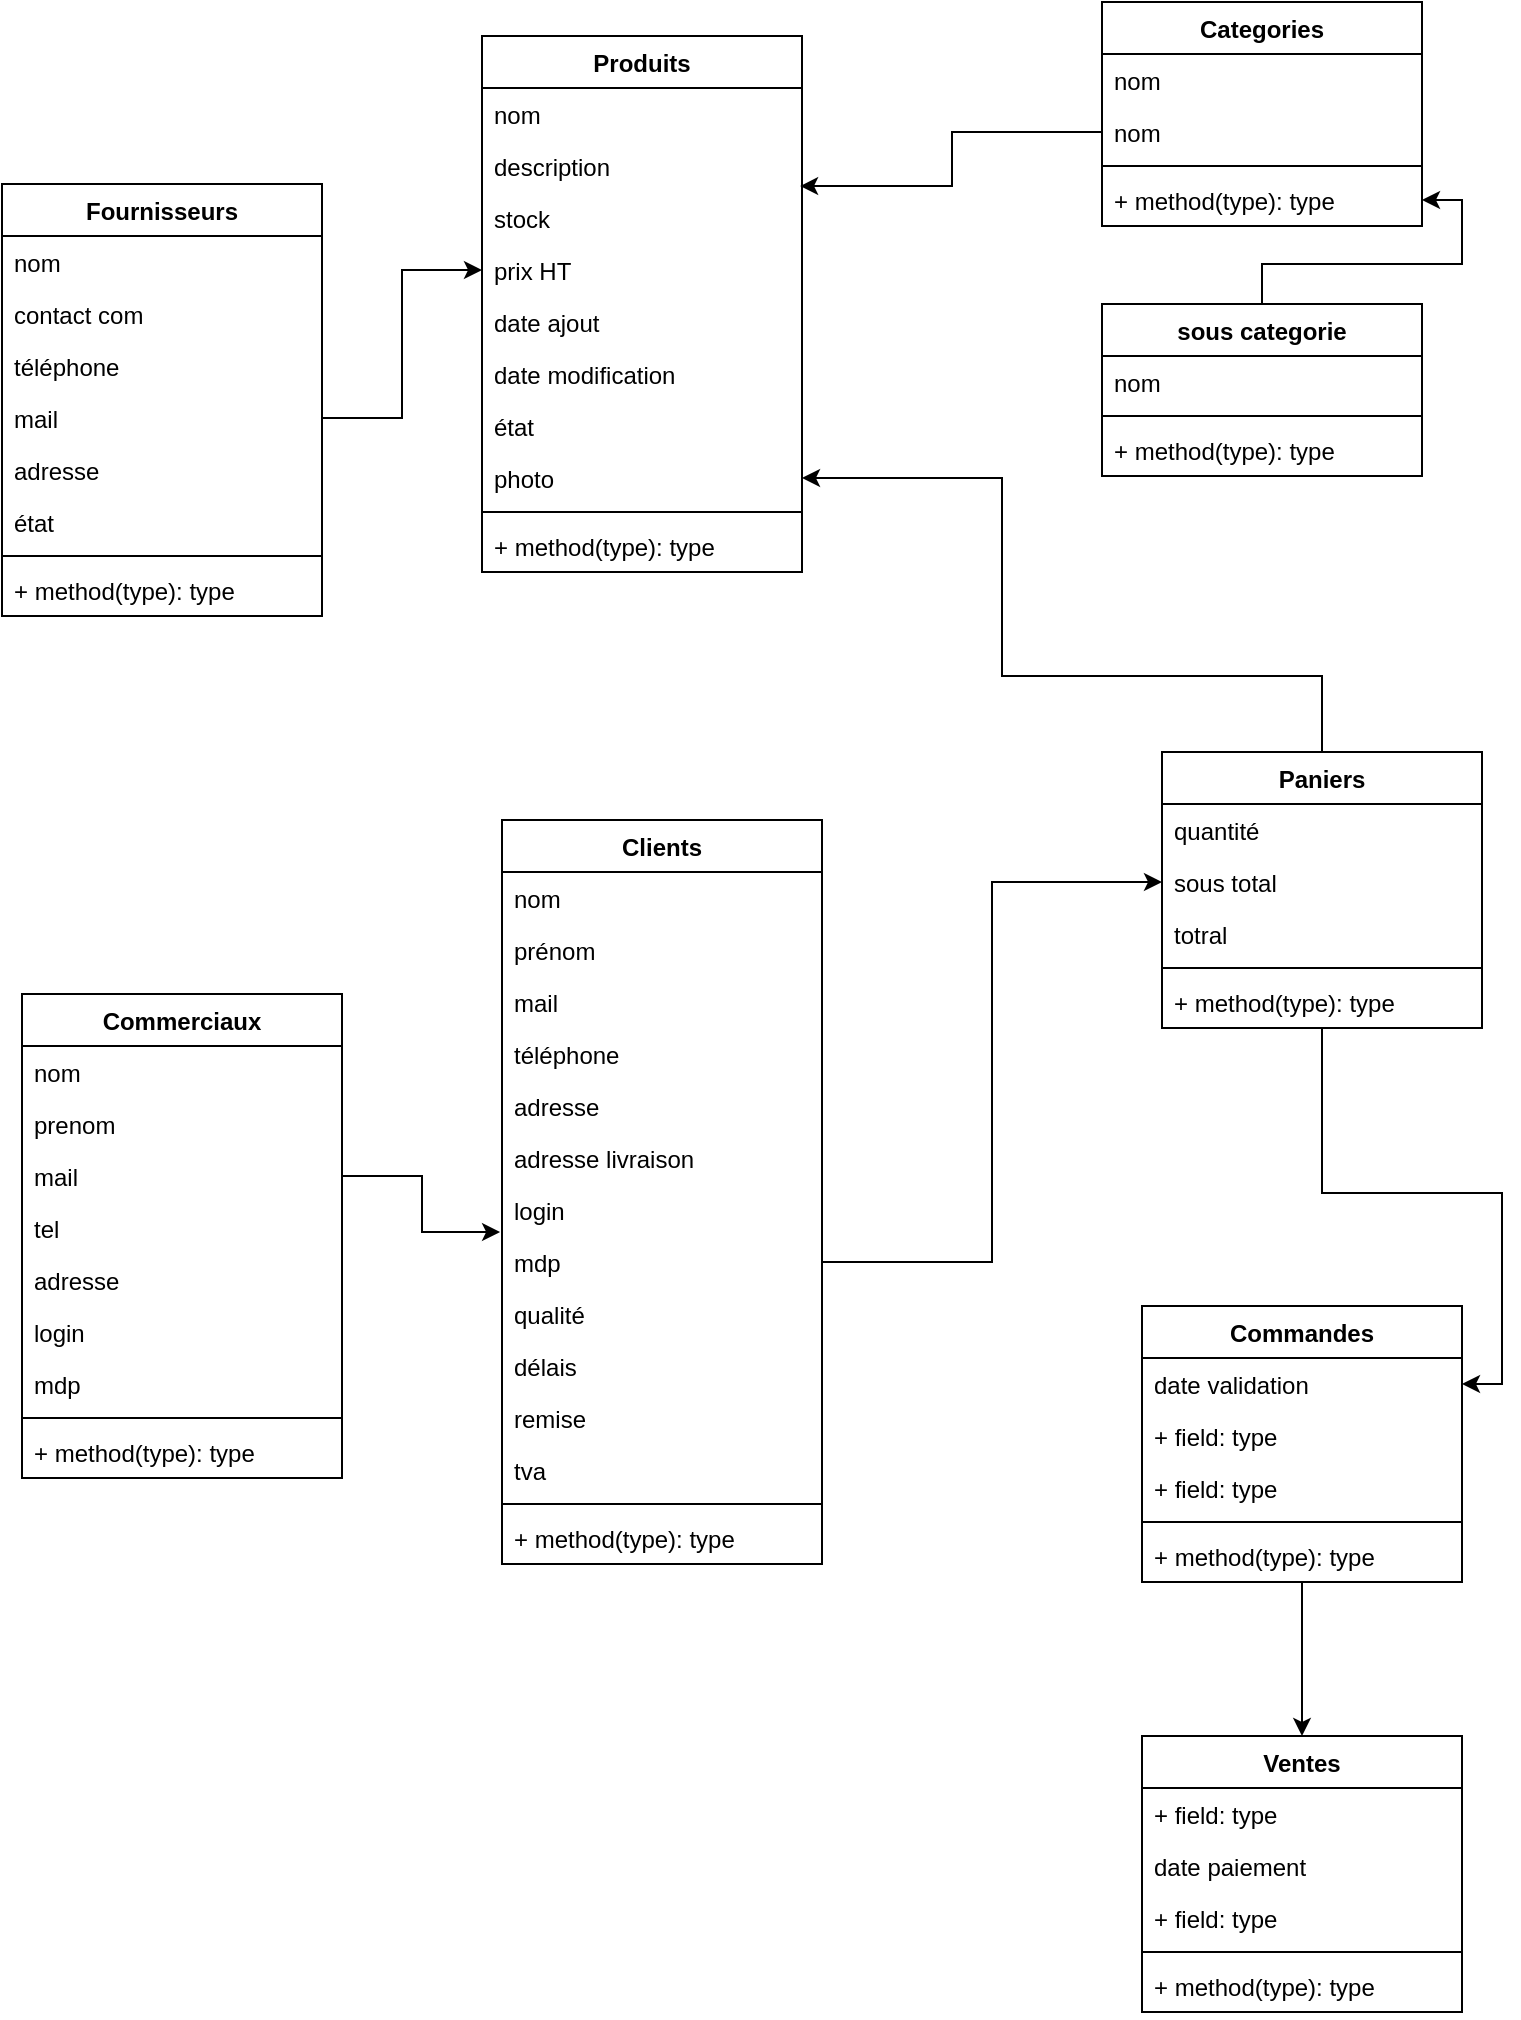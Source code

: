 <mxfile version="12.1.0" type="device" pages="1"><diagram id="AVuwGMjyF_43O-dLFQi9" name="Page-1"><mxGraphModel dx="1408" dy="808" grid="1" gridSize="10" guides="1" tooltips="1" connect="1" arrows="1" fold="1" page="1" pageScale="1" pageWidth="827" pageHeight="1169" math="0" shadow="0"><root><mxCell id="0"/><mxCell id="1" parent="0"/><mxCell id="GLUFhLy2kzuTC33xuOUD-17" value="Produits" style="swimlane;fontStyle=1;align=center;verticalAlign=top;childLayout=stackLayout;horizontal=1;startSize=26;horizontalStack=0;resizeParent=1;resizeParentMax=0;resizeLast=0;collapsible=1;marginBottom=0;" parent="1" vertex="1"><mxGeometry x="270" y="30" width="160" height="268" as="geometry"/></mxCell><mxCell id="GLUFhLy2kzuTC33xuOUD-18" value="nom" style="text;strokeColor=none;fillColor=none;align=left;verticalAlign=top;spacingLeft=4;spacingRight=4;overflow=hidden;rotatable=0;points=[[0,0.5],[1,0.5]];portConstraint=eastwest;" parent="GLUFhLy2kzuTC33xuOUD-17" vertex="1"><mxGeometry y="26" width="160" height="26" as="geometry"/></mxCell><mxCell id="GLUFhLy2kzuTC33xuOUD-23" value="description" style="text;strokeColor=none;fillColor=none;align=left;verticalAlign=top;spacingLeft=4;spacingRight=4;overflow=hidden;rotatable=0;points=[[0,0.5],[1,0.5]];portConstraint=eastwest;" parent="GLUFhLy2kzuTC33xuOUD-17" vertex="1"><mxGeometry y="52" width="160" height="26" as="geometry"/></mxCell><mxCell id="GLUFhLy2kzuTC33xuOUD-24" value="stock" style="text;strokeColor=none;fillColor=none;align=left;verticalAlign=top;spacingLeft=4;spacingRight=4;overflow=hidden;rotatable=0;points=[[0,0.5],[1,0.5]];portConstraint=eastwest;" parent="GLUFhLy2kzuTC33xuOUD-17" vertex="1"><mxGeometry y="78" width="160" height="26" as="geometry"/></mxCell><mxCell id="GLUFhLy2kzuTC33xuOUD-25" value="prix HT" style="text;strokeColor=none;fillColor=none;align=left;verticalAlign=top;spacingLeft=4;spacingRight=4;overflow=hidden;rotatable=0;points=[[0,0.5],[1,0.5]];portConstraint=eastwest;" parent="GLUFhLy2kzuTC33xuOUD-17" vertex="1"><mxGeometry y="104" width="160" height="26" as="geometry"/></mxCell><mxCell id="GLUFhLy2kzuTC33xuOUD-26" value="date ajout" style="text;strokeColor=none;fillColor=none;align=left;verticalAlign=top;spacingLeft=4;spacingRight=4;overflow=hidden;rotatable=0;points=[[0,0.5],[1,0.5]];portConstraint=eastwest;" parent="GLUFhLy2kzuTC33xuOUD-17" vertex="1"><mxGeometry y="130" width="160" height="26" as="geometry"/></mxCell><mxCell id="GLUFhLy2kzuTC33xuOUD-27" value="date modification" style="text;strokeColor=none;fillColor=none;align=left;verticalAlign=top;spacingLeft=4;spacingRight=4;overflow=hidden;rotatable=0;points=[[0,0.5],[1,0.5]];portConstraint=eastwest;" parent="GLUFhLy2kzuTC33xuOUD-17" vertex="1"><mxGeometry y="156" width="160" height="26" as="geometry"/></mxCell><mxCell id="GLUFhLy2kzuTC33xuOUD-28" value="état" style="text;strokeColor=none;fillColor=none;align=left;verticalAlign=top;spacingLeft=4;spacingRight=4;overflow=hidden;rotatable=0;points=[[0,0.5],[1,0.5]];portConstraint=eastwest;" parent="GLUFhLy2kzuTC33xuOUD-17" vertex="1"><mxGeometry y="182" width="160" height="26" as="geometry"/></mxCell><mxCell id="GLUFhLy2kzuTC33xuOUD-29" value="photo" style="text;strokeColor=none;fillColor=none;align=left;verticalAlign=top;spacingLeft=4;spacingRight=4;overflow=hidden;rotatable=0;points=[[0,0.5],[1,0.5]];portConstraint=eastwest;" parent="GLUFhLy2kzuTC33xuOUD-17" vertex="1"><mxGeometry y="208" width="160" height="26" as="geometry"/></mxCell><mxCell id="GLUFhLy2kzuTC33xuOUD-19" value="" style="line;strokeWidth=1;fillColor=none;align=left;verticalAlign=middle;spacingTop=-1;spacingLeft=3;spacingRight=3;rotatable=0;labelPosition=right;points=[];portConstraint=eastwest;" parent="GLUFhLy2kzuTC33xuOUD-17" vertex="1"><mxGeometry y="234" width="160" height="8" as="geometry"/></mxCell><mxCell id="GLUFhLy2kzuTC33xuOUD-20" value="+ method(type): type" style="text;strokeColor=none;fillColor=none;align=left;verticalAlign=top;spacingLeft=4;spacingRight=4;overflow=hidden;rotatable=0;points=[[0,0.5],[1,0.5]];portConstraint=eastwest;" parent="GLUFhLy2kzuTC33xuOUD-17" vertex="1"><mxGeometry y="242" width="160" height="26" as="geometry"/></mxCell><mxCell id="GLUFhLy2kzuTC33xuOUD-30" value="Fournisseurs" style="swimlane;fontStyle=1;align=center;verticalAlign=top;childLayout=stackLayout;horizontal=1;startSize=26;horizontalStack=0;resizeParent=1;resizeParentMax=0;resizeLast=0;collapsible=1;marginBottom=0;" parent="1" vertex="1"><mxGeometry x="30" y="104" width="160" height="216" as="geometry"/></mxCell><mxCell id="GLUFhLy2kzuTC33xuOUD-34" value="nom" style="text;strokeColor=none;fillColor=none;align=left;verticalAlign=top;spacingLeft=4;spacingRight=4;overflow=hidden;rotatable=0;points=[[0,0.5],[1,0.5]];portConstraint=eastwest;" parent="GLUFhLy2kzuTC33xuOUD-30" vertex="1"><mxGeometry y="26" width="160" height="26" as="geometry"/></mxCell><mxCell id="GLUFhLy2kzuTC33xuOUD-35" value="contact com" style="text;strokeColor=none;fillColor=none;align=left;verticalAlign=top;spacingLeft=4;spacingRight=4;overflow=hidden;rotatable=0;points=[[0,0.5],[1,0.5]];portConstraint=eastwest;" parent="GLUFhLy2kzuTC33xuOUD-30" vertex="1"><mxGeometry y="52" width="160" height="26" as="geometry"/></mxCell><mxCell id="GLUFhLy2kzuTC33xuOUD-36" value="téléphone" style="text;strokeColor=none;fillColor=none;align=left;verticalAlign=top;spacingLeft=4;spacingRight=4;overflow=hidden;rotatable=0;points=[[0,0.5],[1,0.5]];portConstraint=eastwest;" parent="GLUFhLy2kzuTC33xuOUD-30" vertex="1"><mxGeometry y="78" width="160" height="26" as="geometry"/></mxCell><mxCell id="GLUFhLy2kzuTC33xuOUD-37" value="mail" style="text;strokeColor=none;fillColor=none;align=left;verticalAlign=top;spacingLeft=4;spacingRight=4;overflow=hidden;rotatable=0;points=[[0,0.5],[1,0.5]];portConstraint=eastwest;" parent="GLUFhLy2kzuTC33xuOUD-30" vertex="1"><mxGeometry y="104" width="160" height="26" as="geometry"/></mxCell><mxCell id="GLUFhLy2kzuTC33xuOUD-38" value="adresse" style="text;strokeColor=none;fillColor=none;align=left;verticalAlign=top;spacingLeft=4;spacingRight=4;overflow=hidden;rotatable=0;points=[[0,0.5],[1,0.5]];portConstraint=eastwest;" parent="GLUFhLy2kzuTC33xuOUD-30" vertex="1"><mxGeometry y="130" width="160" height="26" as="geometry"/></mxCell><mxCell id="GLUFhLy2kzuTC33xuOUD-31" value="état" style="text;strokeColor=none;fillColor=none;align=left;verticalAlign=top;spacingLeft=4;spacingRight=4;overflow=hidden;rotatable=0;points=[[0,0.5],[1,0.5]];portConstraint=eastwest;" parent="GLUFhLy2kzuTC33xuOUD-30" vertex="1"><mxGeometry y="156" width="160" height="26" as="geometry"/></mxCell><mxCell id="GLUFhLy2kzuTC33xuOUD-32" value="" style="line;strokeWidth=1;fillColor=none;align=left;verticalAlign=middle;spacingTop=-1;spacingLeft=3;spacingRight=3;rotatable=0;labelPosition=right;points=[];portConstraint=eastwest;" parent="GLUFhLy2kzuTC33xuOUD-30" vertex="1"><mxGeometry y="182" width="160" height="8" as="geometry"/></mxCell><mxCell id="GLUFhLy2kzuTC33xuOUD-33" value="+ method(type): type" style="text;strokeColor=none;fillColor=none;align=left;verticalAlign=top;spacingLeft=4;spacingRight=4;overflow=hidden;rotatable=0;points=[[0,0.5],[1,0.5]];portConstraint=eastwest;" parent="GLUFhLy2kzuTC33xuOUD-30" vertex="1"><mxGeometry y="190" width="160" height="26" as="geometry"/></mxCell><mxCell id="GLUFhLy2kzuTC33xuOUD-39" value="Clients" style="swimlane;fontStyle=1;align=center;verticalAlign=top;childLayout=stackLayout;horizontal=1;startSize=26;horizontalStack=0;resizeParent=1;resizeParentMax=0;resizeLast=0;collapsible=1;marginBottom=0;" parent="1" vertex="1"><mxGeometry x="280" y="422" width="160" height="372" as="geometry"/></mxCell><mxCell id="GLUFhLy2kzuTC33xuOUD-40" value="nom" style="text;strokeColor=none;fillColor=none;align=left;verticalAlign=top;spacingLeft=4;spacingRight=4;overflow=hidden;rotatable=0;points=[[0,0.5],[1,0.5]];portConstraint=eastwest;" parent="GLUFhLy2kzuTC33xuOUD-39" vertex="1"><mxGeometry y="26" width="160" height="26" as="geometry"/></mxCell><mxCell id="GLUFhLy2kzuTC33xuOUD-48" value="prénom" style="text;strokeColor=none;fillColor=none;align=left;verticalAlign=top;spacingLeft=4;spacingRight=4;overflow=hidden;rotatable=0;points=[[0,0.5],[1,0.5]];portConstraint=eastwest;" parent="GLUFhLy2kzuTC33xuOUD-39" vertex="1"><mxGeometry y="52" width="160" height="26" as="geometry"/></mxCell><mxCell id="GLUFhLy2kzuTC33xuOUD-49" value="mail" style="text;strokeColor=none;fillColor=none;align=left;verticalAlign=top;spacingLeft=4;spacingRight=4;overflow=hidden;rotatable=0;points=[[0,0.5],[1,0.5]];portConstraint=eastwest;" parent="GLUFhLy2kzuTC33xuOUD-39" vertex="1"><mxGeometry y="78" width="160" height="26" as="geometry"/></mxCell><mxCell id="GLUFhLy2kzuTC33xuOUD-50" value="téléphone" style="text;strokeColor=none;fillColor=none;align=left;verticalAlign=top;spacingLeft=4;spacingRight=4;overflow=hidden;rotatable=0;points=[[0,0.5],[1,0.5]];portConstraint=eastwest;" parent="GLUFhLy2kzuTC33xuOUD-39" vertex="1"><mxGeometry y="104" width="160" height="26" as="geometry"/></mxCell><mxCell id="nMo57qoDWBkS-Qeuc7Ti-13" value="adresse" style="text;strokeColor=none;fillColor=none;align=left;verticalAlign=top;spacingLeft=4;spacingRight=4;overflow=hidden;rotatable=0;points=[[0,0.5],[1,0.5]];portConstraint=eastwest;" vertex="1" parent="GLUFhLy2kzuTC33xuOUD-39"><mxGeometry y="130" width="160" height="26" as="geometry"/></mxCell><mxCell id="GLUFhLy2kzuTC33xuOUD-51" value="adresse livraison" style="text;strokeColor=none;fillColor=none;align=left;verticalAlign=top;spacingLeft=4;spacingRight=4;overflow=hidden;rotatable=0;points=[[0,0.5],[1,0.5]];portConstraint=eastwest;" parent="GLUFhLy2kzuTC33xuOUD-39" vertex="1"><mxGeometry y="156" width="160" height="26" as="geometry"/></mxCell><mxCell id="nMo57qoDWBkS-Qeuc7Ti-3" value="login" style="text;strokeColor=none;fillColor=none;align=left;verticalAlign=top;spacingLeft=4;spacingRight=4;overflow=hidden;rotatable=0;points=[[0,0.5],[1,0.5]];portConstraint=eastwest;" vertex="1" parent="GLUFhLy2kzuTC33xuOUD-39"><mxGeometry y="182" width="160" height="26" as="geometry"/></mxCell><mxCell id="GLUFhLy2kzuTC33xuOUD-52" value="mdp" style="text;strokeColor=none;fillColor=none;align=left;verticalAlign=top;spacingLeft=4;spacingRight=4;overflow=hidden;rotatable=0;points=[[0,0.5],[1,0.5]];portConstraint=eastwest;" parent="GLUFhLy2kzuTC33xuOUD-39" vertex="1"><mxGeometry y="208" width="160" height="26" as="geometry"/></mxCell><mxCell id="GLUFhLy2kzuTC33xuOUD-53" value="qualité" style="text;strokeColor=none;fillColor=none;align=left;verticalAlign=top;spacingLeft=4;spacingRight=4;overflow=hidden;rotatable=0;points=[[0,0.5],[1,0.5]];portConstraint=eastwest;" parent="GLUFhLy2kzuTC33xuOUD-39" vertex="1"><mxGeometry y="234" width="160" height="26" as="geometry"/></mxCell><mxCell id="GLUFhLy2kzuTC33xuOUD-54" value="délais" style="text;strokeColor=none;fillColor=none;align=left;verticalAlign=top;spacingLeft=4;spacingRight=4;overflow=hidden;rotatable=0;points=[[0,0.5],[1,0.5]];portConstraint=eastwest;" parent="GLUFhLy2kzuTC33xuOUD-39" vertex="1"><mxGeometry y="260" width="160" height="26" as="geometry"/></mxCell><mxCell id="GLUFhLy2kzuTC33xuOUD-55" value="remise" style="text;strokeColor=none;fillColor=none;align=left;verticalAlign=top;spacingLeft=4;spacingRight=4;overflow=hidden;rotatable=0;points=[[0,0.5],[1,0.5]];portConstraint=eastwest;" parent="GLUFhLy2kzuTC33xuOUD-39" vertex="1"><mxGeometry y="286" width="160" height="26" as="geometry"/></mxCell><mxCell id="GLUFhLy2kzuTC33xuOUD-56" value="tva" style="text;strokeColor=none;fillColor=none;align=left;verticalAlign=top;spacingLeft=4;spacingRight=4;overflow=hidden;rotatable=0;points=[[0,0.5],[1,0.5]];portConstraint=eastwest;" parent="GLUFhLy2kzuTC33xuOUD-39" vertex="1"><mxGeometry y="312" width="160" height="26" as="geometry"/></mxCell><mxCell id="GLUFhLy2kzuTC33xuOUD-41" value="" style="line;strokeWidth=1;fillColor=none;align=left;verticalAlign=middle;spacingTop=-1;spacingLeft=3;spacingRight=3;rotatable=0;labelPosition=right;points=[];portConstraint=eastwest;" parent="GLUFhLy2kzuTC33xuOUD-39" vertex="1"><mxGeometry y="338" width="160" height="8" as="geometry"/></mxCell><mxCell id="GLUFhLy2kzuTC33xuOUD-42" value="+ method(type): type" style="text;strokeColor=none;fillColor=none;align=left;verticalAlign=top;spacingLeft=4;spacingRight=4;overflow=hidden;rotatable=0;points=[[0,0.5],[1,0.5]];portConstraint=eastwest;" parent="GLUFhLy2kzuTC33xuOUD-39" vertex="1"><mxGeometry y="346" width="160" height="26" as="geometry"/></mxCell><mxCell id="GLUFhLy2kzuTC33xuOUD-67" style="edgeStyle=orthogonalEdgeStyle;rounded=0;orthogonalLoop=1;jettySize=auto;html=1;exitX=1;exitY=0.5;exitDx=0;exitDy=0;entryX=0;entryY=0.5;entryDx=0;entryDy=0;" parent="1" source="GLUFhLy2kzuTC33xuOUD-37" target="GLUFhLy2kzuTC33xuOUD-25" edge="1"><mxGeometry relative="1" as="geometry"/></mxCell><mxCell id="GLUFhLy2kzuTC33xuOUD-68" value="Commerciaux" style="swimlane;fontStyle=1;align=center;verticalAlign=top;childLayout=stackLayout;horizontal=1;startSize=26;horizontalStack=0;resizeParent=1;resizeParentMax=0;resizeLast=0;collapsible=1;marginBottom=0;" parent="1" vertex="1"><mxGeometry x="40" y="509" width="160" height="242" as="geometry"/></mxCell><mxCell id="GLUFhLy2kzuTC33xuOUD-69" value="nom" style="text;strokeColor=none;fillColor=none;align=left;verticalAlign=top;spacingLeft=4;spacingRight=4;overflow=hidden;rotatable=0;points=[[0,0.5],[1,0.5]];portConstraint=eastwest;" parent="GLUFhLy2kzuTC33xuOUD-68" vertex="1"><mxGeometry y="26" width="160" height="26" as="geometry"/></mxCell><mxCell id="GLUFhLy2kzuTC33xuOUD-72" value="prenom" style="text;strokeColor=none;fillColor=none;align=left;verticalAlign=top;spacingLeft=4;spacingRight=4;overflow=hidden;rotatable=0;points=[[0,0.5],[1,0.5]];portConstraint=eastwest;" parent="GLUFhLy2kzuTC33xuOUD-68" vertex="1"><mxGeometry y="52" width="160" height="26" as="geometry"/></mxCell><mxCell id="GLUFhLy2kzuTC33xuOUD-73" value="mail" style="text;strokeColor=none;fillColor=none;align=left;verticalAlign=top;spacingLeft=4;spacingRight=4;overflow=hidden;rotatable=0;points=[[0,0.5],[1,0.5]];portConstraint=eastwest;" parent="GLUFhLy2kzuTC33xuOUD-68" vertex="1"><mxGeometry y="78" width="160" height="26" as="geometry"/></mxCell><mxCell id="GLUFhLy2kzuTC33xuOUD-74" value="tel" style="text;strokeColor=none;fillColor=none;align=left;verticalAlign=top;spacingLeft=4;spacingRight=4;overflow=hidden;rotatable=0;points=[[0,0.5],[1,0.5]];portConstraint=eastwest;" parent="GLUFhLy2kzuTC33xuOUD-68" vertex="1"><mxGeometry y="104" width="160" height="26" as="geometry"/></mxCell><mxCell id="GLUFhLy2kzuTC33xuOUD-75" value="adresse" style="text;strokeColor=none;fillColor=none;align=left;verticalAlign=top;spacingLeft=4;spacingRight=4;overflow=hidden;rotatable=0;points=[[0,0.5],[1,0.5]];portConstraint=eastwest;" parent="GLUFhLy2kzuTC33xuOUD-68" vertex="1"><mxGeometry y="130" width="160" height="26" as="geometry"/></mxCell><mxCell id="nMo57qoDWBkS-Qeuc7Ti-1" value="login" style="text;strokeColor=none;fillColor=none;align=left;verticalAlign=top;spacingLeft=4;spacingRight=4;overflow=hidden;rotatable=0;points=[[0,0.5],[1,0.5]];portConstraint=eastwest;" vertex="1" parent="GLUFhLy2kzuTC33xuOUD-68"><mxGeometry y="156" width="160" height="26" as="geometry"/></mxCell><mxCell id="nMo57qoDWBkS-Qeuc7Ti-2" value="mdp" style="text;strokeColor=none;fillColor=none;align=left;verticalAlign=top;spacingLeft=4;spacingRight=4;overflow=hidden;rotatable=0;points=[[0,0.5],[1,0.5]];portConstraint=eastwest;" vertex="1" parent="GLUFhLy2kzuTC33xuOUD-68"><mxGeometry y="182" width="160" height="26" as="geometry"/></mxCell><mxCell id="GLUFhLy2kzuTC33xuOUD-70" value="" style="line;strokeWidth=1;fillColor=none;align=left;verticalAlign=middle;spacingTop=-1;spacingLeft=3;spacingRight=3;rotatable=0;labelPosition=right;points=[];portConstraint=eastwest;" parent="GLUFhLy2kzuTC33xuOUD-68" vertex="1"><mxGeometry y="208" width="160" height="8" as="geometry"/></mxCell><mxCell id="GLUFhLy2kzuTC33xuOUD-71" value="+ method(type): type" style="text;strokeColor=none;fillColor=none;align=left;verticalAlign=top;spacingLeft=4;spacingRight=4;overflow=hidden;rotatable=0;points=[[0,0.5],[1,0.5]];portConstraint=eastwest;" parent="GLUFhLy2kzuTC33xuOUD-68" vertex="1"><mxGeometry y="216" width="160" height="26" as="geometry"/></mxCell><mxCell id="GLUFhLy2kzuTC33xuOUD-76" value="Categories" style="swimlane;fontStyle=1;align=center;verticalAlign=top;childLayout=stackLayout;horizontal=1;startSize=26;horizontalStack=0;resizeParent=1;resizeParentMax=0;resizeLast=0;collapsible=1;marginBottom=0;" parent="1" vertex="1"><mxGeometry x="580" y="13" width="160" height="112" as="geometry"/></mxCell><mxCell id="nMo57qoDWBkS-Qeuc7Ti-11" value="nom" style="text;strokeColor=none;fillColor=none;align=left;verticalAlign=top;spacingLeft=4;spacingRight=4;overflow=hidden;rotatable=0;points=[[0,0.5],[1,0.5]];portConstraint=eastwest;" vertex="1" parent="GLUFhLy2kzuTC33xuOUD-76"><mxGeometry y="26" width="160" height="26" as="geometry"/></mxCell><mxCell id="GLUFhLy2kzuTC33xuOUD-77" value="nom" style="text;strokeColor=none;fillColor=none;align=left;verticalAlign=top;spacingLeft=4;spacingRight=4;overflow=hidden;rotatable=0;points=[[0,0.5],[1,0.5]];portConstraint=eastwest;" parent="GLUFhLy2kzuTC33xuOUD-76" vertex="1"><mxGeometry y="52" width="160" height="26" as="geometry"/></mxCell><mxCell id="GLUFhLy2kzuTC33xuOUD-78" value="" style="line;strokeWidth=1;fillColor=none;align=left;verticalAlign=middle;spacingTop=-1;spacingLeft=3;spacingRight=3;rotatable=0;labelPosition=right;points=[];portConstraint=eastwest;" parent="GLUFhLy2kzuTC33xuOUD-76" vertex="1"><mxGeometry y="78" width="160" height="8" as="geometry"/></mxCell><mxCell id="GLUFhLy2kzuTC33xuOUD-79" value="+ method(type): type" style="text;strokeColor=none;fillColor=none;align=left;verticalAlign=top;spacingLeft=4;spacingRight=4;overflow=hidden;rotatable=0;points=[[0,0.5],[1,0.5]];portConstraint=eastwest;" parent="GLUFhLy2kzuTC33xuOUD-76" vertex="1"><mxGeometry y="86" width="160" height="26" as="geometry"/></mxCell><mxCell id="GLUFhLy2kzuTC33xuOUD-112" value="" style="edgeStyle=orthogonalEdgeStyle;rounded=0;orthogonalLoop=1;jettySize=auto;html=1;" parent="1" source="GLUFhLy2kzuTC33xuOUD-83" target="GLUFhLy2kzuTC33xuOUD-98" edge="1"><mxGeometry relative="1" as="geometry"/></mxCell><mxCell id="nMo57qoDWBkS-Qeuc7Ti-5" style="edgeStyle=orthogonalEdgeStyle;rounded=0;orthogonalLoop=1;jettySize=auto;html=1;exitX=0.5;exitY=0;exitDx=0;exitDy=0;entryX=1;entryY=0.5;entryDx=0;entryDy=0;" edge="1" parent="1" source="GLUFhLy2kzuTC33xuOUD-83" target="GLUFhLy2kzuTC33xuOUD-29"><mxGeometry relative="1" as="geometry"><Array as="points"><mxPoint x="690" y="350"/><mxPoint x="530" y="350"/><mxPoint x="530" y="251"/></Array></mxGeometry></mxCell><mxCell id="GLUFhLy2kzuTC33xuOUD-83" value="Paniers" style="swimlane;fontStyle=1;align=center;verticalAlign=top;childLayout=stackLayout;horizontal=1;startSize=26;horizontalStack=0;resizeParent=1;resizeParentMax=0;resizeLast=0;collapsible=1;marginBottom=0;" parent="1" vertex="1"><mxGeometry x="610" y="388" width="160" height="138" as="geometry"/></mxCell><mxCell id="GLUFhLy2kzuTC33xuOUD-102" value="quantité" style="text;strokeColor=none;fillColor=none;align=left;verticalAlign=top;spacingLeft=4;spacingRight=4;overflow=hidden;rotatable=0;points=[[0,0.5],[1,0.5]];portConstraint=eastwest;" parent="GLUFhLy2kzuTC33xuOUD-83" vertex="1"><mxGeometry y="26" width="160" height="26" as="geometry"/></mxCell><mxCell id="GLUFhLy2kzuTC33xuOUD-87" value="sous total" style="text;strokeColor=none;fillColor=none;align=left;verticalAlign=top;spacingLeft=4;spacingRight=4;overflow=hidden;rotatable=0;points=[[0,0.5],[1,0.5]];portConstraint=eastwest;" parent="GLUFhLy2kzuTC33xuOUD-83" vertex="1"><mxGeometry y="52" width="160" height="26" as="geometry"/></mxCell><mxCell id="GLUFhLy2kzuTC33xuOUD-88" value="totral" style="text;strokeColor=none;fillColor=none;align=left;verticalAlign=top;spacingLeft=4;spacingRight=4;overflow=hidden;rotatable=0;points=[[0,0.5],[1,0.5]];portConstraint=eastwest;" parent="GLUFhLy2kzuTC33xuOUD-83" vertex="1"><mxGeometry y="78" width="160" height="26" as="geometry"/></mxCell><mxCell id="GLUFhLy2kzuTC33xuOUD-85" value="" style="line;strokeWidth=1;fillColor=none;align=left;verticalAlign=middle;spacingTop=-1;spacingLeft=3;spacingRight=3;rotatable=0;labelPosition=right;points=[];portConstraint=eastwest;" parent="GLUFhLy2kzuTC33xuOUD-83" vertex="1"><mxGeometry y="104" width="160" height="8" as="geometry"/></mxCell><mxCell id="GLUFhLy2kzuTC33xuOUD-86" value="+ method(type): type" style="text;strokeColor=none;fillColor=none;align=left;verticalAlign=top;spacingLeft=4;spacingRight=4;overflow=hidden;rotatable=0;points=[[0,0.5],[1,0.5]];portConstraint=eastwest;" parent="GLUFhLy2kzuTC33xuOUD-83" vertex="1"><mxGeometry y="112" width="160" height="26" as="geometry"/></mxCell><mxCell id="GLUFhLy2kzuTC33xuOUD-96" style="edgeStyle=orthogonalEdgeStyle;rounded=0;orthogonalLoop=1;jettySize=auto;html=1;exitX=1;exitY=0.5;exitDx=0;exitDy=0;entryX=-0.006;entryY=-0.077;entryDx=0;entryDy=0;entryPerimeter=0;" parent="1" source="GLUFhLy2kzuTC33xuOUD-73" target="GLUFhLy2kzuTC33xuOUD-52" edge="1"><mxGeometry relative="1" as="geometry"/></mxCell><mxCell id="GLUFhLy2kzuTC33xuOUD-111" value="" style="edgeStyle=orthogonalEdgeStyle;rounded=0;orthogonalLoop=1;jettySize=auto;html=1;" parent="1" source="GLUFhLy2kzuTC33xuOUD-97" target="GLUFhLy2kzuTC33xuOUD-103" edge="1"><mxGeometry relative="1" as="geometry"/></mxCell><mxCell id="GLUFhLy2kzuTC33xuOUD-97" value="Commandes" style="swimlane;fontStyle=1;align=center;verticalAlign=top;childLayout=stackLayout;horizontal=1;startSize=26;horizontalStack=0;resizeParent=1;resizeParentMax=0;resizeLast=0;collapsible=1;marginBottom=0;" parent="1" vertex="1"><mxGeometry x="600" y="665" width="160" height="138" as="geometry"/></mxCell><mxCell id="GLUFhLy2kzuTC33xuOUD-98" value="date validation" style="text;strokeColor=none;fillColor=none;align=left;verticalAlign=top;spacingLeft=4;spacingRight=4;overflow=hidden;rotatable=0;points=[[0,0.5],[1,0.5]];portConstraint=eastwest;" parent="GLUFhLy2kzuTC33xuOUD-97" vertex="1"><mxGeometry y="26" width="160" height="26" as="geometry"/></mxCell><mxCell id="nMo57qoDWBkS-Qeuc7Ti-4" value="+ field: type" style="text;strokeColor=none;fillColor=none;align=left;verticalAlign=top;spacingLeft=4;spacingRight=4;overflow=hidden;rotatable=0;points=[[0,0.5],[1,0.5]];portConstraint=eastwest;" vertex="1" parent="GLUFhLy2kzuTC33xuOUD-97"><mxGeometry y="52" width="160" height="26" as="geometry"/></mxCell><mxCell id="GLUFhLy2kzuTC33xuOUD-101" value="+ field: type" style="text;strokeColor=none;fillColor=none;align=left;verticalAlign=top;spacingLeft=4;spacingRight=4;overflow=hidden;rotatable=0;points=[[0,0.5],[1,0.5]];portConstraint=eastwest;" parent="GLUFhLy2kzuTC33xuOUD-97" vertex="1"><mxGeometry y="78" width="160" height="26" as="geometry"/></mxCell><mxCell id="GLUFhLy2kzuTC33xuOUD-99" value="" style="line;strokeWidth=1;fillColor=none;align=left;verticalAlign=middle;spacingTop=-1;spacingLeft=3;spacingRight=3;rotatable=0;labelPosition=right;points=[];portConstraint=eastwest;" parent="GLUFhLy2kzuTC33xuOUD-97" vertex="1"><mxGeometry y="104" width="160" height="8" as="geometry"/></mxCell><mxCell id="GLUFhLy2kzuTC33xuOUD-100" value="+ method(type): type" style="text;strokeColor=none;fillColor=none;align=left;verticalAlign=top;spacingLeft=4;spacingRight=4;overflow=hidden;rotatable=0;points=[[0,0.5],[1,0.5]];portConstraint=eastwest;" parent="GLUFhLy2kzuTC33xuOUD-97" vertex="1"><mxGeometry y="112" width="160" height="26" as="geometry"/></mxCell><mxCell id="GLUFhLy2kzuTC33xuOUD-103" value="Ventes" style="swimlane;fontStyle=1;align=center;verticalAlign=top;childLayout=stackLayout;horizontal=1;startSize=26;horizontalStack=0;resizeParent=1;resizeParentMax=0;resizeLast=0;collapsible=1;marginBottom=0;" parent="1" vertex="1"><mxGeometry x="600" y="880" width="160" height="138" as="geometry"/></mxCell><mxCell id="GLUFhLy2kzuTC33xuOUD-104" value="+ field: type" style="text;strokeColor=none;fillColor=none;align=left;verticalAlign=top;spacingLeft=4;spacingRight=4;overflow=hidden;rotatable=0;points=[[0,0.5],[1,0.5]];portConstraint=eastwest;" parent="GLUFhLy2kzuTC33xuOUD-103" vertex="1"><mxGeometry y="26" width="160" height="26" as="geometry"/></mxCell><mxCell id="GLUFhLy2kzuTC33xuOUD-108" value="date paiement" style="text;strokeColor=none;fillColor=none;align=left;verticalAlign=top;spacingLeft=4;spacingRight=4;overflow=hidden;rotatable=0;points=[[0,0.5],[1,0.5]];portConstraint=eastwest;" parent="GLUFhLy2kzuTC33xuOUD-103" vertex="1"><mxGeometry y="52" width="160" height="26" as="geometry"/></mxCell><mxCell id="GLUFhLy2kzuTC33xuOUD-107" value="+ field: type" style="text;strokeColor=none;fillColor=none;align=left;verticalAlign=top;spacingLeft=4;spacingRight=4;overflow=hidden;rotatable=0;points=[[0,0.5],[1,0.5]];portConstraint=eastwest;" parent="GLUFhLy2kzuTC33xuOUD-103" vertex="1"><mxGeometry y="78" width="160" height="26" as="geometry"/></mxCell><mxCell id="GLUFhLy2kzuTC33xuOUD-105" value="" style="line;strokeWidth=1;fillColor=none;align=left;verticalAlign=middle;spacingTop=-1;spacingLeft=3;spacingRight=3;rotatable=0;labelPosition=right;points=[];portConstraint=eastwest;" parent="GLUFhLy2kzuTC33xuOUD-103" vertex="1"><mxGeometry y="104" width="160" height="8" as="geometry"/></mxCell><mxCell id="GLUFhLy2kzuTC33xuOUD-106" value="+ method(type): type" style="text;strokeColor=none;fillColor=none;align=left;verticalAlign=top;spacingLeft=4;spacingRight=4;overflow=hidden;rotatable=0;points=[[0,0.5],[1,0.5]];portConstraint=eastwest;" parent="GLUFhLy2kzuTC33xuOUD-103" vertex="1"><mxGeometry y="112" width="160" height="26" as="geometry"/></mxCell><mxCell id="GLUFhLy2kzuTC33xuOUD-109" style="edgeStyle=orthogonalEdgeStyle;rounded=0;orthogonalLoop=1;jettySize=auto;html=1;exitX=1;exitY=0.5;exitDx=0;exitDy=0;entryX=0;entryY=0.5;entryDx=0;entryDy=0;" parent="1" source="GLUFhLy2kzuTC33xuOUD-52" target="GLUFhLy2kzuTC33xuOUD-87" edge="1"><mxGeometry relative="1" as="geometry"/></mxCell><mxCell id="nMo57qoDWBkS-Qeuc7Ti-10" value="" style="edgeStyle=orthogonalEdgeStyle;rounded=0;orthogonalLoop=1;jettySize=auto;html=1;" edge="1" parent="1" source="nMo57qoDWBkS-Qeuc7Ti-6" target="GLUFhLy2kzuTC33xuOUD-79"><mxGeometry relative="1" as="geometry"/></mxCell><mxCell id="nMo57qoDWBkS-Qeuc7Ti-6" value="sous categorie" style="swimlane;fontStyle=1;align=center;verticalAlign=top;childLayout=stackLayout;horizontal=1;startSize=26;horizontalStack=0;resizeParent=1;resizeParentMax=0;resizeLast=0;collapsible=1;marginBottom=0;" vertex="1" parent="1"><mxGeometry x="580" y="164" width="160" height="86" as="geometry"/></mxCell><mxCell id="nMo57qoDWBkS-Qeuc7Ti-7" value="nom" style="text;strokeColor=none;fillColor=none;align=left;verticalAlign=top;spacingLeft=4;spacingRight=4;overflow=hidden;rotatable=0;points=[[0,0.5],[1,0.5]];portConstraint=eastwest;" vertex="1" parent="nMo57qoDWBkS-Qeuc7Ti-6"><mxGeometry y="26" width="160" height="26" as="geometry"/></mxCell><mxCell id="nMo57qoDWBkS-Qeuc7Ti-8" value="" style="line;strokeWidth=1;fillColor=none;align=left;verticalAlign=middle;spacingTop=-1;spacingLeft=3;spacingRight=3;rotatable=0;labelPosition=right;points=[];portConstraint=eastwest;" vertex="1" parent="nMo57qoDWBkS-Qeuc7Ti-6"><mxGeometry y="52" width="160" height="8" as="geometry"/></mxCell><mxCell id="nMo57qoDWBkS-Qeuc7Ti-9" value="+ method(type): type" style="text;strokeColor=none;fillColor=none;align=left;verticalAlign=top;spacingLeft=4;spacingRight=4;overflow=hidden;rotatable=0;points=[[0,0.5],[1,0.5]];portConstraint=eastwest;" vertex="1" parent="nMo57qoDWBkS-Qeuc7Ti-6"><mxGeometry y="60" width="160" height="26" as="geometry"/></mxCell><mxCell id="nMo57qoDWBkS-Qeuc7Ti-12" style="edgeStyle=orthogonalEdgeStyle;rounded=0;orthogonalLoop=1;jettySize=auto;html=1;exitX=0;exitY=0.5;exitDx=0;exitDy=0;entryX=0.994;entryY=-0.115;entryDx=0;entryDy=0;entryPerimeter=0;" edge="1" parent="1" source="GLUFhLy2kzuTC33xuOUD-77" target="GLUFhLy2kzuTC33xuOUD-24"><mxGeometry relative="1" as="geometry"/></mxCell></root></mxGraphModel></diagram></mxfile>
